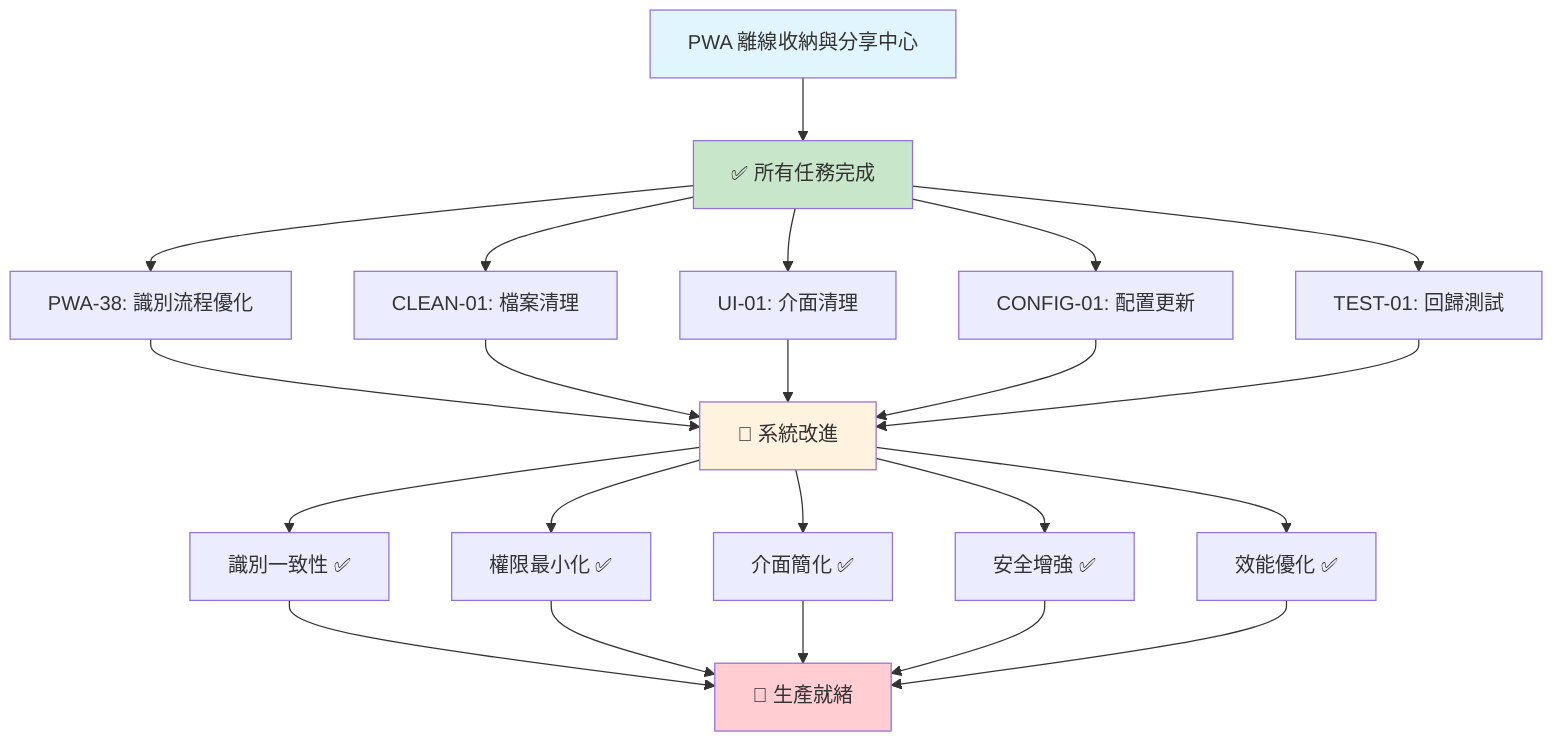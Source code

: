 graph TD
    A[PWA 離線收納與分享中心] --> B[✅ 所有任務完成]
    
    B --> C[PWA-38: 識別流程優化]
    B --> D[CLEAN-01: 檔案清理]
    B --> E[UI-01: 介面清理]
    B --> F[CONFIG-01: 配置更新]
    B --> G[TEST-01: 回歸測試]
    
    C --> H[🎯 系統改進]
    D --> H
    E --> H
    F --> H
    G --> H
    
    H --> I[識別一致性 ✅]
    H --> J[權限最小化 ✅]
    H --> K[介面簡化 ✅]
    H --> L[安全增強 ✅]
    H --> M[效能優化 ✅]
    
    I --> N[🚀 生產就緒]
    J --> N
    K --> N
    L --> N
    M --> N
    
    style A fill:#e1f5fe
    style B fill:#c8e6c9
    style N fill:#ffcdd2
    style H fill:#fff3e0